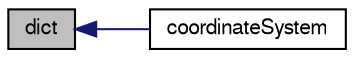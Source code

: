 digraph "dict"
{
  bgcolor="transparent";
  edge [fontname="FreeSans",fontsize="10",labelfontname="FreeSans",labelfontsize="10"];
  node [fontname="FreeSans",fontsize="10",shape=record];
  rankdir="LR";
  Node1 [label="dict",height=0.2,width=0.4,color="black", fillcolor="grey75", style="filled" fontcolor="black"];
  Node1 -> Node2 [dir="back",color="midnightblue",fontsize="10",style="solid",fontname="FreeSans"];
  Node2 [label="coordinateSystem",height=0.2,width=0.4,color="black",URL="$a00387.html#a16282a13b0dd3d94645d2d73478db9b5",tooltip="Construct from Istream. "];
}
